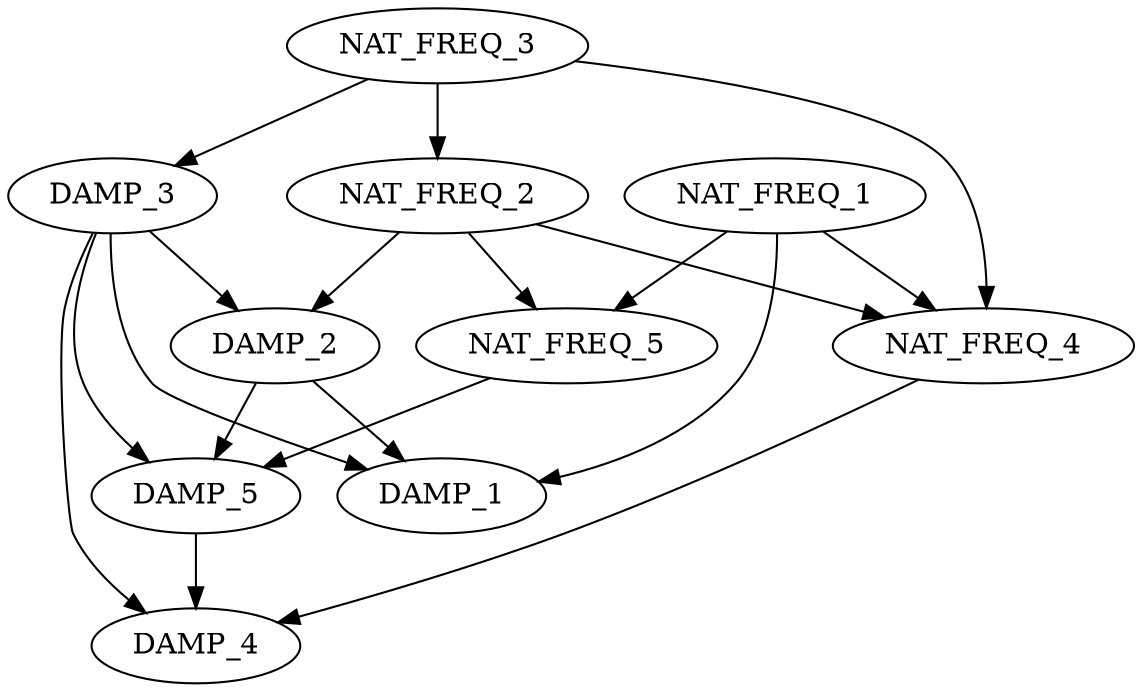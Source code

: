 strict digraph "" {
	NAT_FREQ_1 -> NAT_FREQ_4;
	NAT_FREQ_1 -> NAT_FREQ_5;
	NAT_FREQ_1 -> DAMP_1;
	NAT_FREQ_2 -> NAT_FREQ_4;
	NAT_FREQ_2 -> NAT_FREQ_5;
	NAT_FREQ_2 -> DAMP_2;
	NAT_FREQ_3 -> NAT_FREQ_2;
	NAT_FREQ_3 -> NAT_FREQ_4;
	NAT_FREQ_3 -> DAMP_3;
	NAT_FREQ_4 -> DAMP_4;
	NAT_FREQ_5 -> DAMP_5;
	DAMP_2 -> DAMP_1;
	DAMP_2 -> DAMP_5;
	DAMP_3 -> DAMP_1;
	DAMP_3 -> DAMP_2;
	DAMP_3 -> DAMP_4;
	DAMP_3 -> DAMP_5;
	DAMP_5 -> DAMP_4;
}

